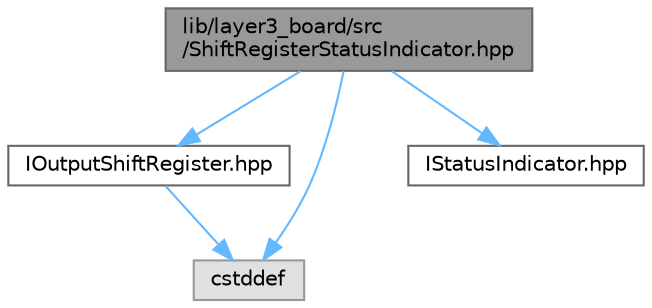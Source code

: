 digraph "lib/layer3_board/src/ShiftRegisterStatusIndicator.hpp"
{
 // LATEX_PDF_SIZE
  bgcolor="transparent";
  edge [fontname=Helvetica,fontsize=10,labelfontname=Helvetica,labelfontsize=10];
  node [fontname=Helvetica,fontsize=10,shape=box,height=0.2,width=0.4];
  Node1 [id="Node000001",label="lib/layer3_board/src\l/ShiftRegisterStatusIndicator.hpp",height=0.2,width=0.4,color="gray40", fillcolor="grey60", style="filled", fontcolor="black",tooltip=" "];
  Node1 -> Node2 [id="edge1_Node000001_Node000002",color="steelblue1",style="solid",tooltip=" "];
  Node2 [id="Node000002",label="IOutputShiftRegister.hpp",height=0.2,width=0.4,color="grey40", fillcolor="white", style="filled",URL="$IOutputShiftRegister_8hpp.xhtml",tooltip=" "];
  Node2 -> Node3 [id="edge2_Node000002_Node000003",color="steelblue1",style="solid",tooltip=" "];
  Node3 [id="Node000003",label="cstddef",height=0.2,width=0.4,color="grey60", fillcolor="#E0E0E0", style="filled",tooltip=" "];
  Node1 -> Node4 [id="edge3_Node000001_Node000004",color="steelblue1",style="solid",tooltip=" "];
  Node4 [id="Node000004",label="IStatusIndicator.hpp",height=0.2,width=0.4,color="grey40", fillcolor="white", style="filled",URL="$IStatusIndicator_8hpp.xhtml",tooltip=" "];
  Node1 -> Node3 [id="edge4_Node000001_Node000003",color="steelblue1",style="solid",tooltip=" "];
}
